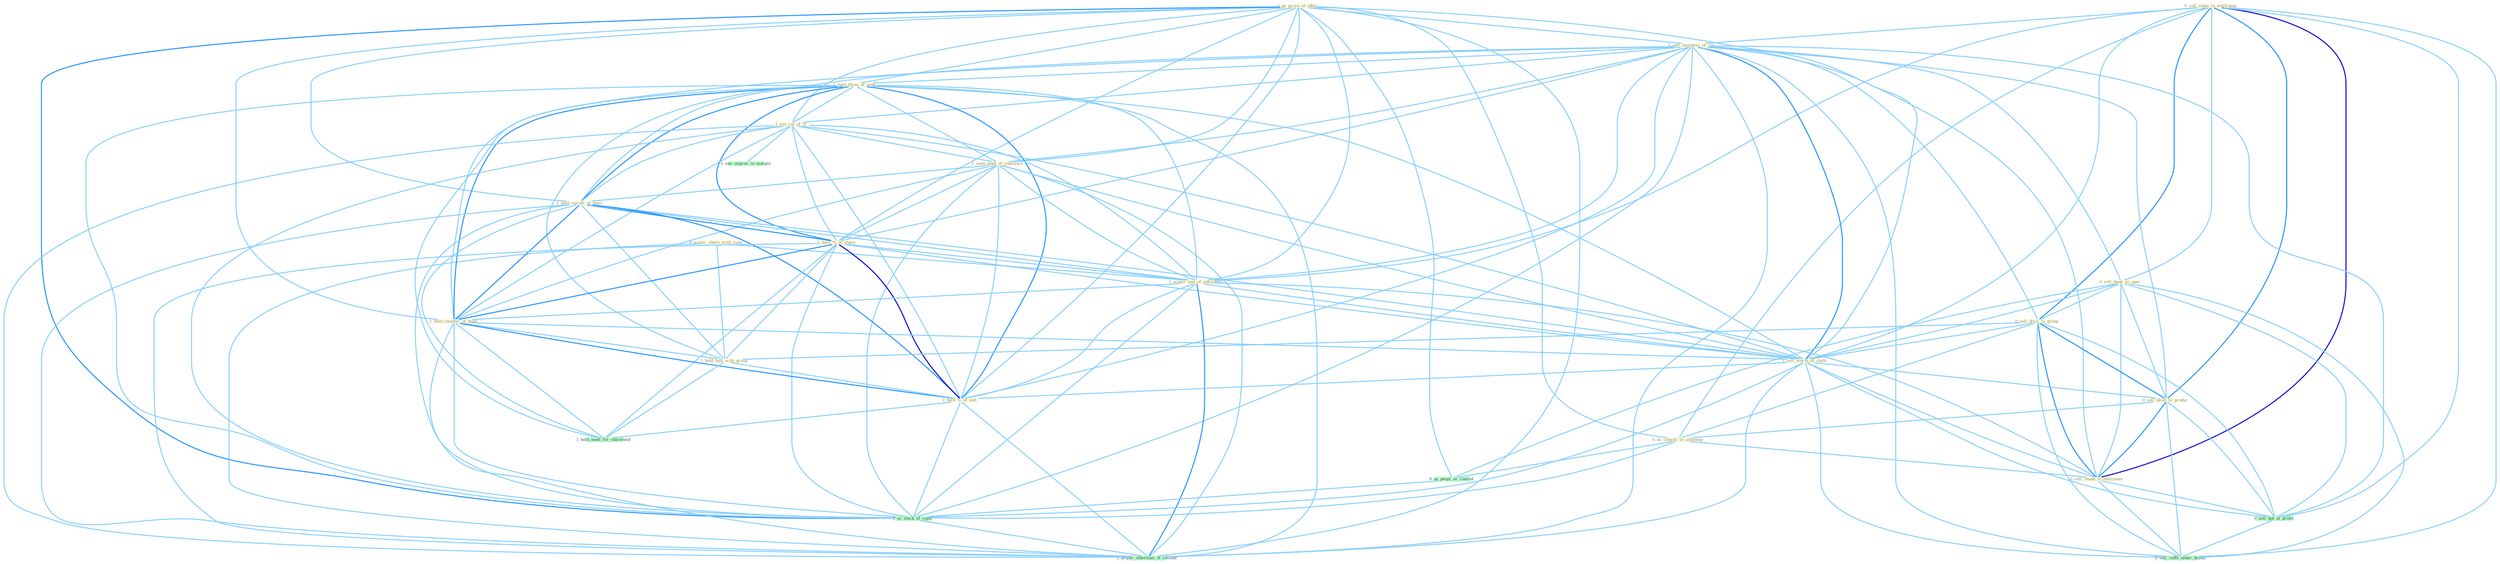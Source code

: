 Graph G{ 
    node
    [shape=polygon,style=filled,width=.5,height=.06,color="#BDFCC9",fixedsize=true,fontsize=4,
    fontcolor="#2f4f4f"];
    {node
    [color="#ffffe0", fontcolor="#8b7d6b"] "1_us_proce_of_offer " "0_sell_stake_to_entitynam " "0_acquir_share_with_view " "1_sell_inventori_of_car " "0_sell_bank_as_oper " "1_hold_three_of_seat " "1_see_cut_of_% " "1_seen_peak_of_construct " "1_hold_varieti_of_posit " "1_hold_%_of_share " "0_sell_divis_to_group " "1_acquir_unit_of_entitynam " "1_hold_smatter_of_bond " "1_sell_worth_of_cloth " "0_sell_plant_to_produc " "1_hold_talk_with_group " "0_us_consult_to_advantag " "1_hold_%_of_unit " "0_sell_chunk_to_entitynam "}
{node [color="#fff0f5", fontcolor="#b22222"]}
edge [color="#B0E2FF"];

	"1_us_proce_of_offer " -- "1_sell_inventori_of_car " [w="1", color="#87cefa" ];
	"1_us_proce_of_offer " -- "1_hold_three_of_seat " [w="1", color="#87cefa" ];
	"1_us_proce_of_offer " -- "1_see_cut_of_% " [w="1", color="#87cefa" ];
	"1_us_proce_of_offer " -- "1_seen_peak_of_construct " [w="1", color="#87cefa" ];
	"1_us_proce_of_offer " -- "1_hold_varieti_of_posit " [w="1", color="#87cefa" ];
	"1_us_proce_of_offer " -- "1_hold_%_of_share " [w="1", color="#87cefa" ];
	"1_us_proce_of_offer " -- "1_acquir_unit_of_entitynam " [w="1", color="#87cefa" ];
	"1_us_proce_of_offer " -- "1_hold_smatter_of_bond " [w="1", color="#87cefa" ];
	"1_us_proce_of_offer " -- "1_sell_worth_of_cloth " [w="1", color="#87cefa" ];
	"1_us_proce_of_offer " -- "0_us_consult_to_advantag " [w="1", color="#87cefa" ];
	"1_us_proce_of_offer " -- "1_hold_%_of_unit " [w="1", color="#87cefa" ];
	"1_us_proce_of_offer " -- "0_us_peopl_as_control " [w="1", color="#87cefa" ];
	"1_us_proce_of_offer " -- "1_us_stock_of_capit " [w="2", color="#1e90ff" , len=0.8];
	"1_us_proce_of_offer " -- "1_acquir_othernum_of_restaur " [w="1", color="#87cefa" ];
	"0_sell_stake_to_entitynam " -- "1_sell_inventori_of_car " [w="1", color="#87cefa" ];
	"0_sell_stake_to_entitynam " -- "0_sell_bank_as_oper " [w="1", color="#87cefa" ];
	"0_sell_stake_to_entitynam " -- "0_sell_divis_to_group " [w="2", color="#1e90ff" , len=0.8];
	"0_sell_stake_to_entitynam " -- "1_acquir_unit_of_entitynam " [w="1", color="#87cefa" ];
	"0_sell_stake_to_entitynam " -- "1_sell_worth_of_cloth " [w="1", color="#87cefa" ];
	"0_sell_stake_to_entitynam " -- "0_sell_plant_to_produc " [w="2", color="#1e90ff" , len=0.8];
	"0_sell_stake_to_entitynam " -- "0_us_consult_to_advantag " [w="1", color="#87cefa" ];
	"0_sell_stake_to_entitynam " -- "0_sell_chunk_to_entitynam " [w="3", color="#0000cd" , len=0.6];
	"0_sell_stake_to_entitynam " -- "0_sell_put_at_profit " [w="1", color="#87cefa" ];
	"0_sell_stake_to_entitynam " -- "0_sell_coffe_under_brand " [w="1", color="#87cefa" ];
	"0_acquir_share_with_view " -- "1_acquir_unit_of_entitynam " [w="1", color="#87cefa" ];
	"0_acquir_share_with_view " -- "1_hold_talk_with_group " [w="1", color="#87cefa" ];
	"0_acquir_share_with_view " -- "1_acquir_othernum_of_restaur " [w="1", color="#87cefa" ];
	"1_sell_inventori_of_car " -- "0_sell_bank_as_oper " [w="1", color="#87cefa" ];
	"1_sell_inventori_of_car " -- "1_hold_three_of_seat " [w="1", color="#87cefa" ];
	"1_sell_inventori_of_car " -- "1_see_cut_of_% " [w="1", color="#87cefa" ];
	"1_sell_inventori_of_car " -- "1_seen_peak_of_construct " [w="1", color="#87cefa" ];
	"1_sell_inventori_of_car " -- "1_hold_varieti_of_posit " [w="1", color="#87cefa" ];
	"1_sell_inventori_of_car " -- "1_hold_%_of_share " [w="1", color="#87cefa" ];
	"1_sell_inventori_of_car " -- "0_sell_divis_to_group " [w="1", color="#87cefa" ];
	"1_sell_inventori_of_car " -- "1_acquir_unit_of_entitynam " [w="1", color="#87cefa" ];
	"1_sell_inventori_of_car " -- "1_hold_smatter_of_bond " [w="1", color="#87cefa" ];
	"1_sell_inventori_of_car " -- "1_sell_worth_of_cloth " [w="2", color="#1e90ff" , len=0.8];
	"1_sell_inventori_of_car " -- "0_sell_plant_to_produc " [w="1", color="#87cefa" ];
	"1_sell_inventori_of_car " -- "1_hold_%_of_unit " [w="1", color="#87cefa" ];
	"1_sell_inventori_of_car " -- "0_sell_chunk_to_entitynam " [w="1", color="#87cefa" ];
	"1_sell_inventori_of_car " -- "0_sell_put_at_profit " [w="1", color="#87cefa" ];
	"1_sell_inventori_of_car " -- "1_us_stock_of_capit " [w="1", color="#87cefa" ];
	"1_sell_inventori_of_car " -- "0_sell_coffe_under_brand " [w="1", color="#87cefa" ];
	"1_sell_inventori_of_car " -- "1_acquir_othernum_of_restaur " [w="1", color="#87cefa" ];
	"0_sell_bank_as_oper " -- "0_sell_divis_to_group " [w="1", color="#87cefa" ];
	"0_sell_bank_as_oper " -- "1_sell_worth_of_cloth " [w="1", color="#87cefa" ];
	"0_sell_bank_as_oper " -- "0_sell_plant_to_produc " [w="1", color="#87cefa" ];
	"0_sell_bank_as_oper " -- "0_sell_chunk_to_entitynam " [w="1", color="#87cefa" ];
	"0_sell_bank_as_oper " -- "0_us_peopl_as_control " [w="1", color="#87cefa" ];
	"0_sell_bank_as_oper " -- "0_sell_put_at_profit " [w="1", color="#87cefa" ];
	"0_sell_bank_as_oper " -- "0_sell_coffe_under_brand " [w="1", color="#87cefa" ];
	"1_hold_three_of_seat " -- "1_see_cut_of_% " [w="1", color="#87cefa" ];
	"1_hold_three_of_seat " -- "1_seen_peak_of_construct " [w="1", color="#87cefa" ];
	"1_hold_three_of_seat " -- "1_hold_varieti_of_posit " [w="2", color="#1e90ff" , len=0.8];
	"1_hold_three_of_seat " -- "1_hold_%_of_share " [w="2", color="#1e90ff" , len=0.8];
	"1_hold_three_of_seat " -- "1_acquir_unit_of_entitynam " [w="1", color="#87cefa" ];
	"1_hold_three_of_seat " -- "1_hold_smatter_of_bond " [w="2", color="#1e90ff" , len=0.8];
	"1_hold_three_of_seat " -- "1_sell_worth_of_cloth " [w="1", color="#87cefa" ];
	"1_hold_three_of_seat " -- "1_hold_talk_with_group " [w="1", color="#87cefa" ];
	"1_hold_three_of_seat " -- "1_hold_%_of_unit " [w="2", color="#1e90ff" , len=0.8];
	"1_hold_three_of_seat " -- "1_us_stock_of_capit " [w="1", color="#87cefa" ];
	"1_hold_three_of_seat " -- "1_hold_meet_for_sharehold " [w="1", color="#87cefa" ];
	"1_hold_three_of_seat " -- "1_acquir_othernum_of_restaur " [w="1", color="#87cefa" ];
	"1_see_cut_of_% " -- "1_seen_peak_of_construct " [w="1", color="#87cefa" ];
	"1_see_cut_of_% " -- "1_hold_varieti_of_posit " [w="1", color="#87cefa" ];
	"1_see_cut_of_% " -- "1_hold_%_of_share " [w="1", color="#87cefa" ];
	"1_see_cut_of_% " -- "1_acquir_unit_of_entitynam " [w="1", color="#87cefa" ];
	"1_see_cut_of_% " -- "1_hold_smatter_of_bond " [w="1", color="#87cefa" ];
	"1_see_cut_of_% " -- "1_sell_worth_of_cloth " [w="1", color="#87cefa" ];
	"1_see_cut_of_% " -- "1_hold_%_of_unit " [w="1", color="#87cefa" ];
	"1_see_cut_of_% " -- "1_us_stock_of_capit " [w="1", color="#87cefa" ];
	"1_see_cut_of_% " -- "1_see_improv_in_margin " [w="1", color="#87cefa" ];
	"1_see_cut_of_% " -- "1_acquir_othernum_of_restaur " [w="1", color="#87cefa" ];
	"1_seen_peak_of_construct " -- "1_hold_varieti_of_posit " [w="1", color="#87cefa" ];
	"1_seen_peak_of_construct " -- "1_hold_%_of_share " [w="1", color="#87cefa" ];
	"1_seen_peak_of_construct " -- "1_acquir_unit_of_entitynam " [w="1", color="#87cefa" ];
	"1_seen_peak_of_construct " -- "1_hold_smatter_of_bond " [w="1", color="#87cefa" ];
	"1_seen_peak_of_construct " -- "1_sell_worth_of_cloth " [w="1", color="#87cefa" ];
	"1_seen_peak_of_construct " -- "1_hold_%_of_unit " [w="1", color="#87cefa" ];
	"1_seen_peak_of_construct " -- "1_us_stock_of_capit " [w="1", color="#87cefa" ];
	"1_seen_peak_of_construct " -- "1_acquir_othernum_of_restaur " [w="1", color="#87cefa" ];
	"1_hold_varieti_of_posit " -- "1_hold_%_of_share " [w="2", color="#1e90ff" , len=0.8];
	"1_hold_varieti_of_posit " -- "1_acquir_unit_of_entitynam " [w="1", color="#87cefa" ];
	"1_hold_varieti_of_posit " -- "1_hold_smatter_of_bond " [w="2", color="#1e90ff" , len=0.8];
	"1_hold_varieti_of_posit " -- "1_sell_worth_of_cloth " [w="1", color="#87cefa" ];
	"1_hold_varieti_of_posit " -- "1_hold_talk_with_group " [w="1", color="#87cefa" ];
	"1_hold_varieti_of_posit " -- "1_hold_%_of_unit " [w="2", color="#1e90ff" , len=0.8];
	"1_hold_varieti_of_posit " -- "1_us_stock_of_capit " [w="1", color="#87cefa" ];
	"1_hold_varieti_of_posit " -- "1_hold_meet_for_sharehold " [w="1", color="#87cefa" ];
	"1_hold_varieti_of_posit " -- "1_acquir_othernum_of_restaur " [w="1", color="#87cefa" ];
	"1_hold_%_of_share " -- "1_acquir_unit_of_entitynam " [w="1", color="#87cefa" ];
	"1_hold_%_of_share " -- "1_hold_smatter_of_bond " [w="2", color="#1e90ff" , len=0.8];
	"1_hold_%_of_share " -- "1_sell_worth_of_cloth " [w="1", color="#87cefa" ];
	"1_hold_%_of_share " -- "1_hold_talk_with_group " [w="1", color="#87cefa" ];
	"1_hold_%_of_share " -- "1_hold_%_of_unit " [w="3", color="#0000cd" , len=0.6];
	"1_hold_%_of_share " -- "1_us_stock_of_capit " [w="1", color="#87cefa" ];
	"1_hold_%_of_share " -- "1_hold_meet_for_sharehold " [w="1", color="#87cefa" ];
	"1_hold_%_of_share " -- "1_acquir_othernum_of_restaur " [w="1", color="#87cefa" ];
	"0_sell_divis_to_group " -- "1_sell_worth_of_cloth " [w="1", color="#87cefa" ];
	"0_sell_divis_to_group " -- "0_sell_plant_to_produc " [w="2", color="#1e90ff" , len=0.8];
	"0_sell_divis_to_group " -- "1_hold_talk_with_group " [w="1", color="#87cefa" ];
	"0_sell_divis_to_group " -- "0_us_consult_to_advantag " [w="1", color="#87cefa" ];
	"0_sell_divis_to_group " -- "0_sell_chunk_to_entitynam " [w="2", color="#1e90ff" , len=0.8];
	"0_sell_divis_to_group " -- "0_sell_put_at_profit " [w="1", color="#87cefa" ];
	"0_sell_divis_to_group " -- "0_sell_coffe_under_brand " [w="1", color="#87cefa" ];
	"1_acquir_unit_of_entitynam " -- "1_hold_smatter_of_bond " [w="1", color="#87cefa" ];
	"1_acquir_unit_of_entitynam " -- "1_sell_worth_of_cloth " [w="1", color="#87cefa" ];
	"1_acquir_unit_of_entitynam " -- "1_hold_%_of_unit " [w="1", color="#87cefa" ];
	"1_acquir_unit_of_entitynam " -- "0_sell_chunk_to_entitynam " [w="1", color="#87cefa" ];
	"1_acquir_unit_of_entitynam " -- "1_us_stock_of_capit " [w="1", color="#87cefa" ];
	"1_acquir_unit_of_entitynam " -- "1_acquir_othernum_of_restaur " [w="2", color="#1e90ff" , len=0.8];
	"1_hold_smatter_of_bond " -- "1_sell_worth_of_cloth " [w="1", color="#87cefa" ];
	"1_hold_smatter_of_bond " -- "1_hold_talk_with_group " [w="1", color="#87cefa" ];
	"1_hold_smatter_of_bond " -- "1_hold_%_of_unit " [w="2", color="#1e90ff" , len=0.8];
	"1_hold_smatter_of_bond " -- "1_us_stock_of_capit " [w="1", color="#87cefa" ];
	"1_hold_smatter_of_bond " -- "1_hold_meet_for_sharehold " [w="1", color="#87cefa" ];
	"1_hold_smatter_of_bond " -- "1_acquir_othernum_of_restaur " [w="1", color="#87cefa" ];
	"1_sell_worth_of_cloth " -- "0_sell_plant_to_produc " [w="1", color="#87cefa" ];
	"1_sell_worth_of_cloth " -- "1_hold_%_of_unit " [w="1", color="#87cefa" ];
	"1_sell_worth_of_cloth " -- "0_sell_chunk_to_entitynam " [w="1", color="#87cefa" ];
	"1_sell_worth_of_cloth " -- "0_sell_put_at_profit " [w="1", color="#87cefa" ];
	"1_sell_worth_of_cloth " -- "1_us_stock_of_capit " [w="1", color="#87cefa" ];
	"1_sell_worth_of_cloth " -- "0_sell_coffe_under_brand " [w="1", color="#87cefa" ];
	"1_sell_worth_of_cloth " -- "1_acquir_othernum_of_restaur " [w="1", color="#87cefa" ];
	"0_sell_plant_to_produc " -- "0_us_consult_to_advantag " [w="1", color="#87cefa" ];
	"0_sell_plant_to_produc " -- "0_sell_chunk_to_entitynam " [w="2", color="#1e90ff" , len=0.8];
	"0_sell_plant_to_produc " -- "0_sell_put_at_profit " [w="1", color="#87cefa" ];
	"0_sell_plant_to_produc " -- "0_sell_coffe_under_brand " [w="1", color="#87cefa" ];
	"1_hold_talk_with_group " -- "1_hold_%_of_unit " [w="1", color="#87cefa" ];
	"1_hold_talk_with_group " -- "1_hold_meet_for_sharehold " [w="1", color="#87cefa" ];
	"0_us_consult_to_advantag " -- "0_sell_chunk_to_entitynam " [w="1", color="#87cefa" ];
	"0_us_consult_to_advantag " -- "0_us_peopl_as_control " [w="1", color="#87cefa" ];
	"0_us_consult_to_advantag " -- "1_us_stock_of_capit " [w="1", color="#87cefa" ];
	"1_hold_%_of_unit " -- "1_us_stock_of_capit " [w="1", color="#87cefa" ];
	"1_hold_%_of_unit " -- "1_hold_meet_for_sharehold " [w="1", color="#87cefa" ];
	"1_hold_%_of_unit " -- "1_acquir_othernum_of_restaur " [w="1", color="#87cefa" ];
	"0_sell_chunk_to_entitynam " -- "0_sell_put_at_profit " [w="1", color="#87cefa" ];
	"0_sell_chunk_to_entitynam " -- "0_sell_coffe_under_brand " [w="1", color="#87cefa" ];
	"0_us_peopl_as_control " -- "1_us_stock_of_capit " [w="1", color="#87cefa" ];
	"0_sell_put_at_profit " -- "0_sell_coffe_under_brand " [w="1", color="#87cefa" ];
	"1_us_stock_of_capit " -- "1_acquir_othernum_of_restaur " [w="1", color="#87cefa" ];
}